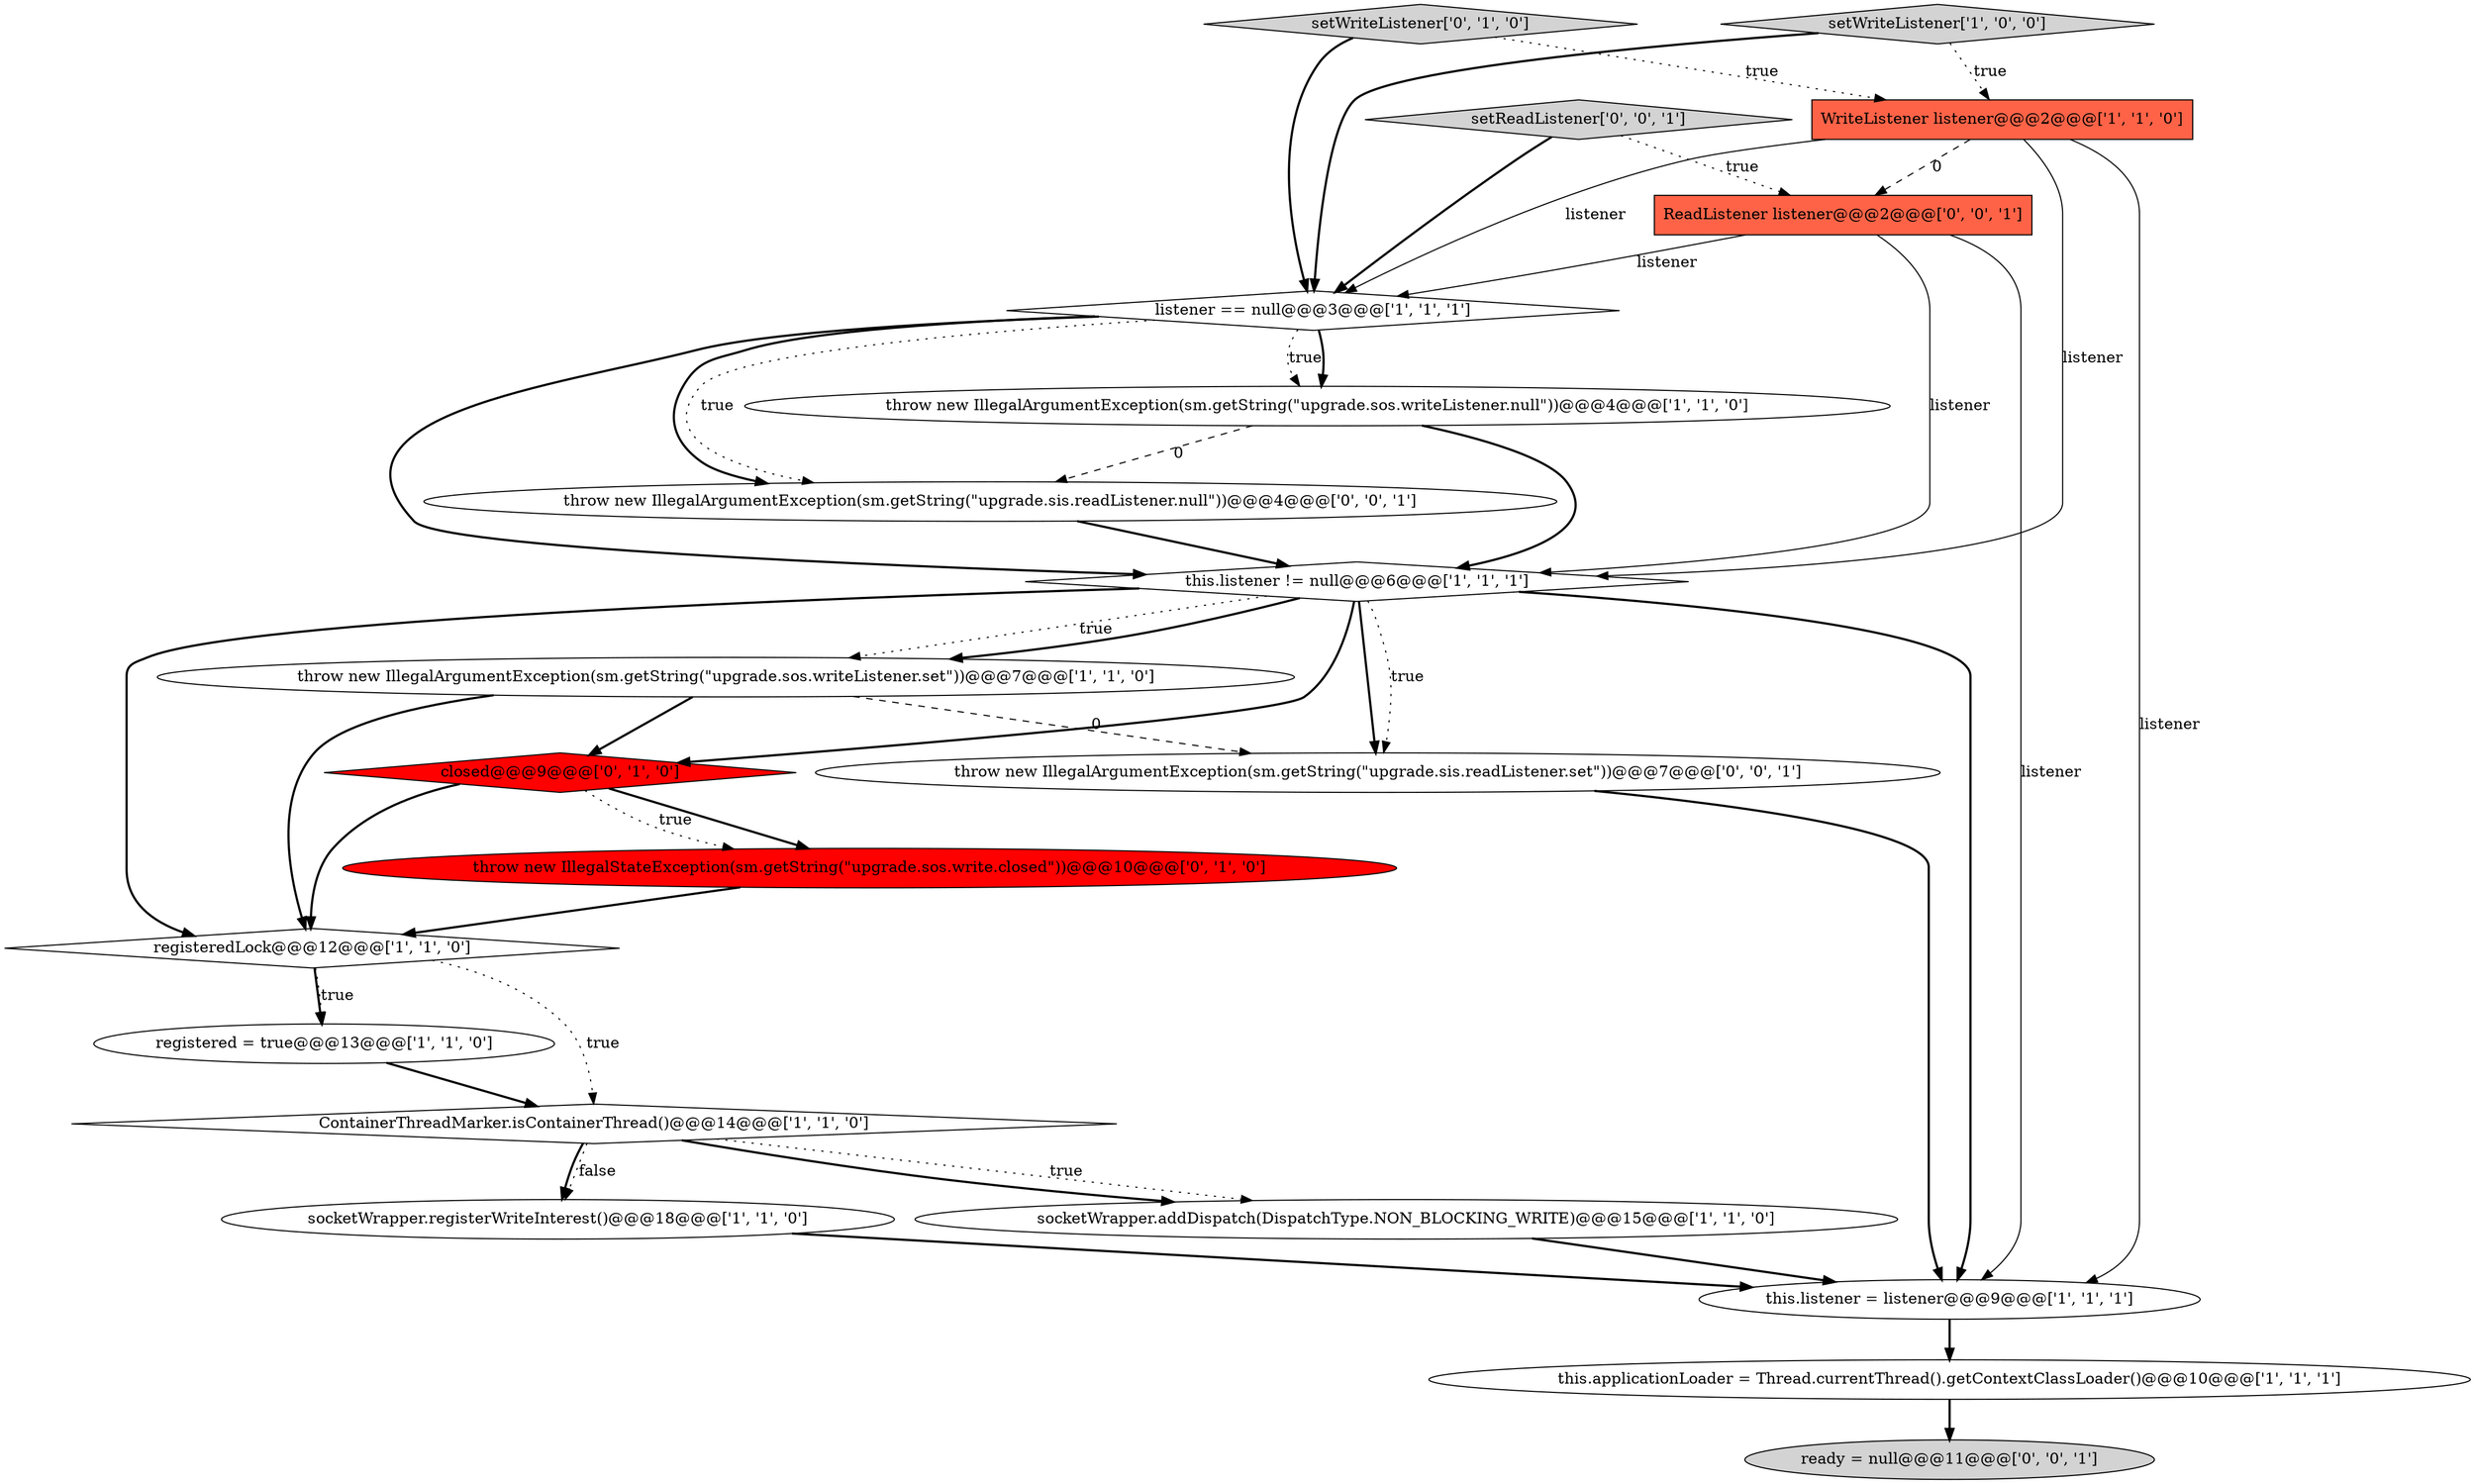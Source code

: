 digraph {
0 [style = filled, label = "socketWrapper.registerWriteInterest()@@@18@@@['1', '1', '0']", fillcolor = white, shape = ellipse image = "AAA0AAABBB1BBB"];
3 [style = filled, label = "registered = true@@@13@@@['1', '1', '0']", fillcolor = white, shape = ellipse image = "AAA0AAABBB1BBB"];
19 [style = filled, label = "ReadListener listener@@@2@@@['0', '0', '1']", fillcolor = tomato, shape = box image = "AAA0AAABBB3BBB"];
10 [style = filled, label = "this.listener != null@@@6@@@['1', '1', '1']", fillcolor = white, shape = diamond image = "AAA0AAABBB1BBB"];
18 [style = filled, label = "setReadListener['0', '0', '1']", fillcolor = lightgray, shape = diamond image = "AAA0AAABBB3BBB"];
16 [style = filled, label = "throw new IllegalArgumentException(sm.getString(\"upgrade.sis.readListener.set\"))@@@7@@@['0', '0', '1']", fillcolor = white, shape = ellipse image = "AAA0AAABBB3BBB"];
5 [style = filled, label = "throw new IllegalArgumentException(sm.getString(\"upgrade.sos.writeListener.null\"))@@@4@@@['1', '1', '0']", fillcolor = white, shape = ellipse image = "AAA0AAABBB1BBB"];
11 [style = filled, label = "WriteListener listener@@@2@@@['1', '1', '0']", fillcolor = tomato, shape = box image = "AAA0AAABBB1BBB"];
12 [style = filled, label = "ContainerThreadMarker.isContainerThread()@@@14@@@['1', '1', '0']", fillcolor = white, shape = diamond image = "AAA0AAABBB1BBB"];
15 [style = filled, label = "closed@@@9@@@['0', '1', '0']", fillcolor = red, shape = diamond image = "AAA1AAABBB2BBB"];
4 [style = filled, label = "this.applicationLoader = Thread.currentThread().getContextClassLoader()@@@10@@@['1', '1', '1']", fillcolor = white, shape = ellipse image = "AAA0AAABBB1BBB"];
13 [style = filled, label = "setWriteListener['0', '1', '0']", fillcolor = lightgray, shape = diamond image = "AAA0AAABBB2BBB"];
1 [style = filled, label = "socketWrapper.addDispatch(DispatchType.NON_BLOCKING_WRITE)@@@15@@@['1', '1', '0']", fillcolor = white, shape = ellipse image = "AAA0AAABBB1BBB"];
7 [style = filled, label = "this.listener = listener@@@9@@@['1', '1', '1']", fillcolor = white, shape = ellipse image = "AAA0AAABBB1BBB"];
2 [style = filled, label = "listener == null@@@3@@@['1', '1', '1']", fillcolor = white, shape = diamond image = "AAA0AAABBB1BBB"];
20 [style = filled, label = "throw new IllegalArgumentException(sm.getString(\"upgrade.sis.readListener.null\"))@@@4@@@['0', '0', '1']", fillcolor = white, shape = ellipse image = "AAA0AAABBB3BBB"];
9 [style = filled, label = "throw new IllegalArgumentException(sm.getString(\"upgrade.sos.writeListener.set\"))@@@7@@@['1', '1', '0']", fillcolor = white, shape = ellipse image = "AAA0AAABBB1BBB"];
6 [style = filled, label = "registeredLock@@@12@@@['1', '1', '0']", fillcolor = white, shape = diamond image = "AAA0AAABBB1BBB"];
14 [style = filled, label = "throw new IllegalStateException(sm.getString(\"upgrade.sos.write.closed\"))@@@10@@@['0', '1', '0']", fillcolor = red, shape = ellipse image = "AAA1AAABBB2BBB"];
17 [style = filled, label = "ready = null@@@11@@@['0', '0', '1']", fillcolor = lightgray, shape = ellipse image = "AAA0AAABBB3BBB"];
8 [style = filled, label = "setWriteListener['1', '0', '0']", fillcolor = lightgray, shape = diamond image = "AAA0AAABBB1BBB"];
2->20 [style = dotted, label="true"];
5->10 [style = bold, label=""];
6->3 [style = bold, label=""];
19->2 [style = solid, label="listener"];
2->20 [style = bold, label=""];
9->16 [style = dashed, label="0"];
10->15 [style = bold, label=""];
4->17 [style = bold, label=""];
15->14 [style = bold, label=""];
12->0 [style = dotted, label="false"];
18->19 [style = dotted, label="true"];
16->7 [style = bold, label=""];
12->1 [style = dotted, label="true"];
19->7 [style = solid, label="listener"];
15->6 [style = bold, label=""];
7->4 [style = bold, label=""];
3->12 [style = bold, label=""];
11->2 [style = solid, label="listener"];
15->14 [style = dotted, label="true"];
18->2 [style = bold, label=""];
10->9 [style = dotted, label="true"];
2->10 [style = bold, label=""];
12->1 [style = bold, label=""];
12->0 [style = bold, label=""];
10->6 [style = bold, label=""];
11->10 [style = solid, label="listener"];
1->7 [style = bold, label=""];
10->7 [style = bold, label=""];
11->7 [style = solid, label="listener"];
9->6 [style = bold, label=""];
5->20 [style = dashed, label="0"];
0->7 [style = bold, label=""];
20->10 [style = bold, label=""];
10->16 [style = bold, label=""];
8->2 [style = bold, label=""];
11->19 [style = dashed, label="0"];
9->15 [style = bold, label=""];
8->11 [style = dotted, label="true"];
13->11 [style = dotted, label="true"];
10->9 [style = bold, label=""];
6->12 [style = dotted, label="true"];
2->5 [style = dotted, label="true"];
6->3 [style = dotted, label="true"];
10->16 [style = dotted, label="true"];
14->6 [style = bold, label=""];
2->5 [style = bold, label=""];
13->2 [style = bold, label=""];
19->10 [style = solid, label="listener"];
}
